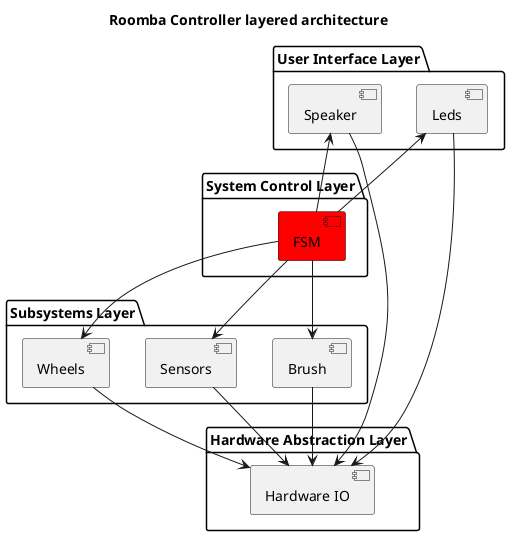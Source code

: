 @startuml

title Roomba Controller layered architecture

package "User Interface Layer" {
  [Leds]
  [Speaker]
}

package "System Control Layer" {
  [FSM] #red
}

package "Subsystems Layer" {
  [Wheels]
  [Brush]
  [Sensors]
}

package "Hardware Abstraction Layer" {
  [Hardware IO]
}

[FSM] -down-> [Wheels]
[FSM] -down-> [Brush]
[FSM] -down-> [Sensors]
[FSM] -up-> [Leds]
[FSM] -up-> [Speaker]
[Leds] --> [Hardware IO]
[Wheels] --> [Hardware IO]
[Brush] --> [Hardware IO]
[Sensors] --> [Hardware IO]
[Speaker] --> [Hardware IO]

@enduml
